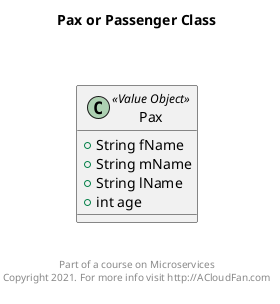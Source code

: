 @startuml


class Pax <<Value Object>> {
    + String fName
    + String mName
    + String lName
    + int age
}

title  Pax or Passenger Class\n\n
footer \n\n Part of a course on Microservices \n Copyright 2021. For more info visit http://ACloudFan.com \n
@enduml